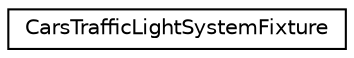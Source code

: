 digraph "Graphical Class Hierarchy"
{
 // LATEX_PDF_SIZE
  edge [fontname="Helvetica",fontsize="10",labelfontname="Helvetica",labelfontsize="10"];
  node [fontname="Helvetica",fontsize="10",shape=record];
  rankdir="LR";
  Node0 [label="CarsTrafficLightSystemFixture",height=0.2,width=0.4,color="black", fillcolor="white", style="filled",URL="$structCarsTrafficLightSystemFixture.html",tooltip=" "];
}
